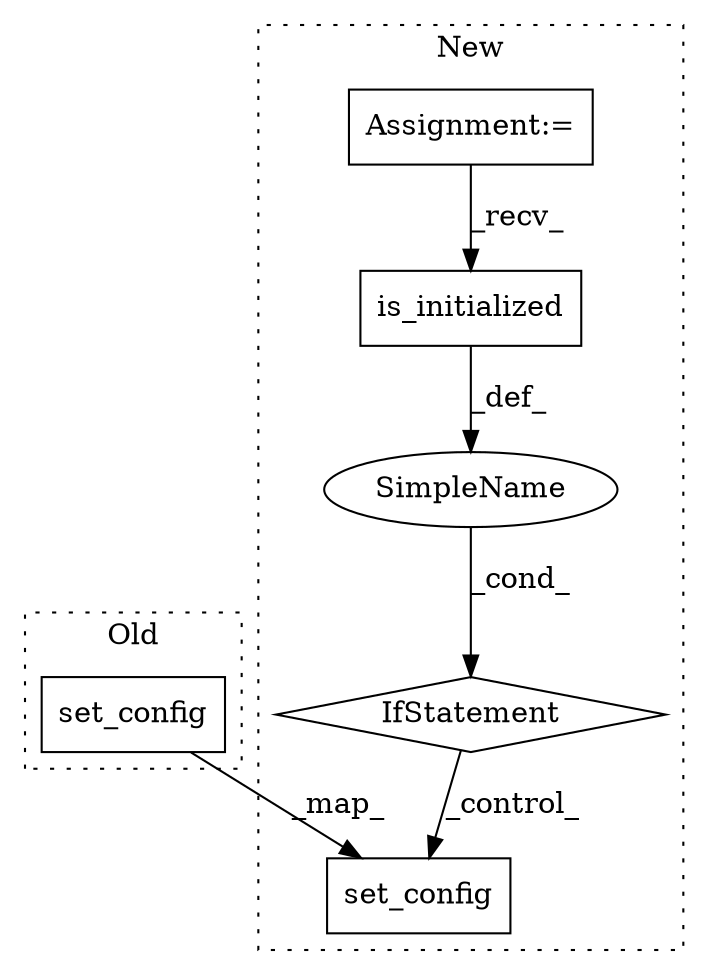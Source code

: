 digraph G {
subgraph cluster0 {
1 [label="set_config" a="32" s="1862,1881" l="11,1" shape="box"];
label = "Old";
style="dotted";
}
subgraph cluster1 {
2 [label="set_config" a="32" s="2027,2046" l="11,1" shape="box"];
3 [label="SimpleName" a="42" s="" l="" shape="ellipse"];
4 [label="IfStatement" a="25" s="1962,1997" l="4,2" shape="diamond"];
5 [label="is_initialized" a="32" s="1981" l="16" shape="box"];
6 [label="Assignment:=" a="7" s="1684" l="14" shape="box"];
label = "New";
style="dotted";
}
1 -> 2 [label="_map_"];
3 -> 4 [label="_cond_"];
4 -> 2 [label="_control_"];
5 -> 3 [label="_def_"];
6 -> 5 [label="_recv_"];
}